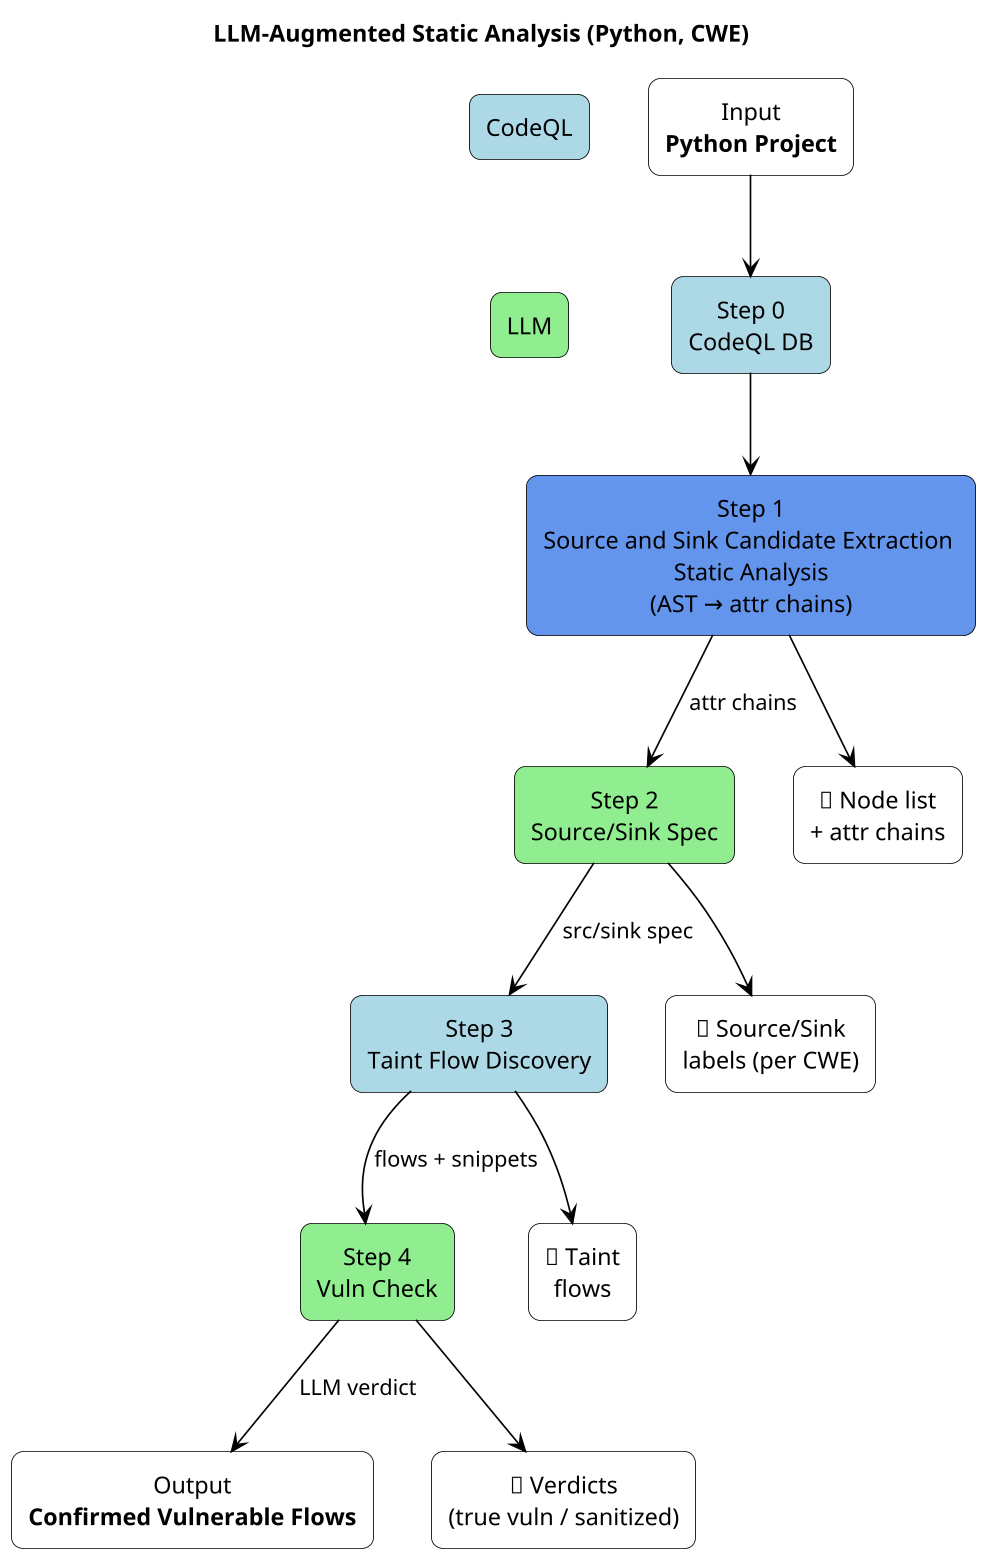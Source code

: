 @startuml
title LLM-Augmented Static Analysis (Python, CWE)

skinparam dpi 160
skinparam shadowing false
skinparam defaultTextAlignment center
skinparam ArrowColor Black

' Base look
skinparam rectangle {
  RoundCorner 14
  BackgroundColor White
  BorderColor Black
}
skinparam note {
  BackgroundColor #fff8c5
  BorderColor #e1c542
}

' Stereotype-based styles (portable)
skinparam rectangle<<codeql>> {
  BackgroundColor #e9f3ff
}
skinparam rectangle<<llm>> {
  BackgroundColor #e9f9ee
}
skinparam rectangle<<deemp>> {
  BackgroundColor #f7f7f7
  LineStyle Dashed
}

' Legend
rectangle "CodeQL" as LEG1 #lightblue
rectangle "LLM" as LEG2 #lightgreen
LEG1 -[hidden]-> LEG2

' Nodes
rectangle "Input\n<b>Python Project</b>" as INP
rectangle "Step 0\nCodeQL DB" as S0 #lightblue
rectangle "Step 1\nSource and Sink Candidate Extraction \nStatic Analysis\n(AST → attr chains)" as S1 #cornflowerblue
rectangle "Step 2\nSource/Sink Spec" as S2 #lightgreen
rectangle "Step 3\nTaint Flow Discovery" as S3 #lightblue
rectangle "Step 4\nVuln Check" as S4 #lightgreen
rectangle "Output\n<b>Confirmed Vulnerable Flows</b>" as OUT

' Compact artifacts
rectangle "📜 Node list\n+ attr chains" as A1
rectangle "📜 Source/Sink\nlabels (per CWE)" as A2
rectangle "📜 Taint\nflows" as A3
rectangle "📜 Verdicts\n(true vuln / sanitized)" as A4

' Flow
INP --> S0
S0 --> S1
S1 --> S2 : attr chains
S2 --> S3 : src/sink spec
S3 --> S4 : flows + snippets
S4 --> OUT : LLM verdict

' Artifact anchors
S1 -down-> A1
S2 -down-> A2
S3 -down-> A3
S4 -down-> A4
@enduml
